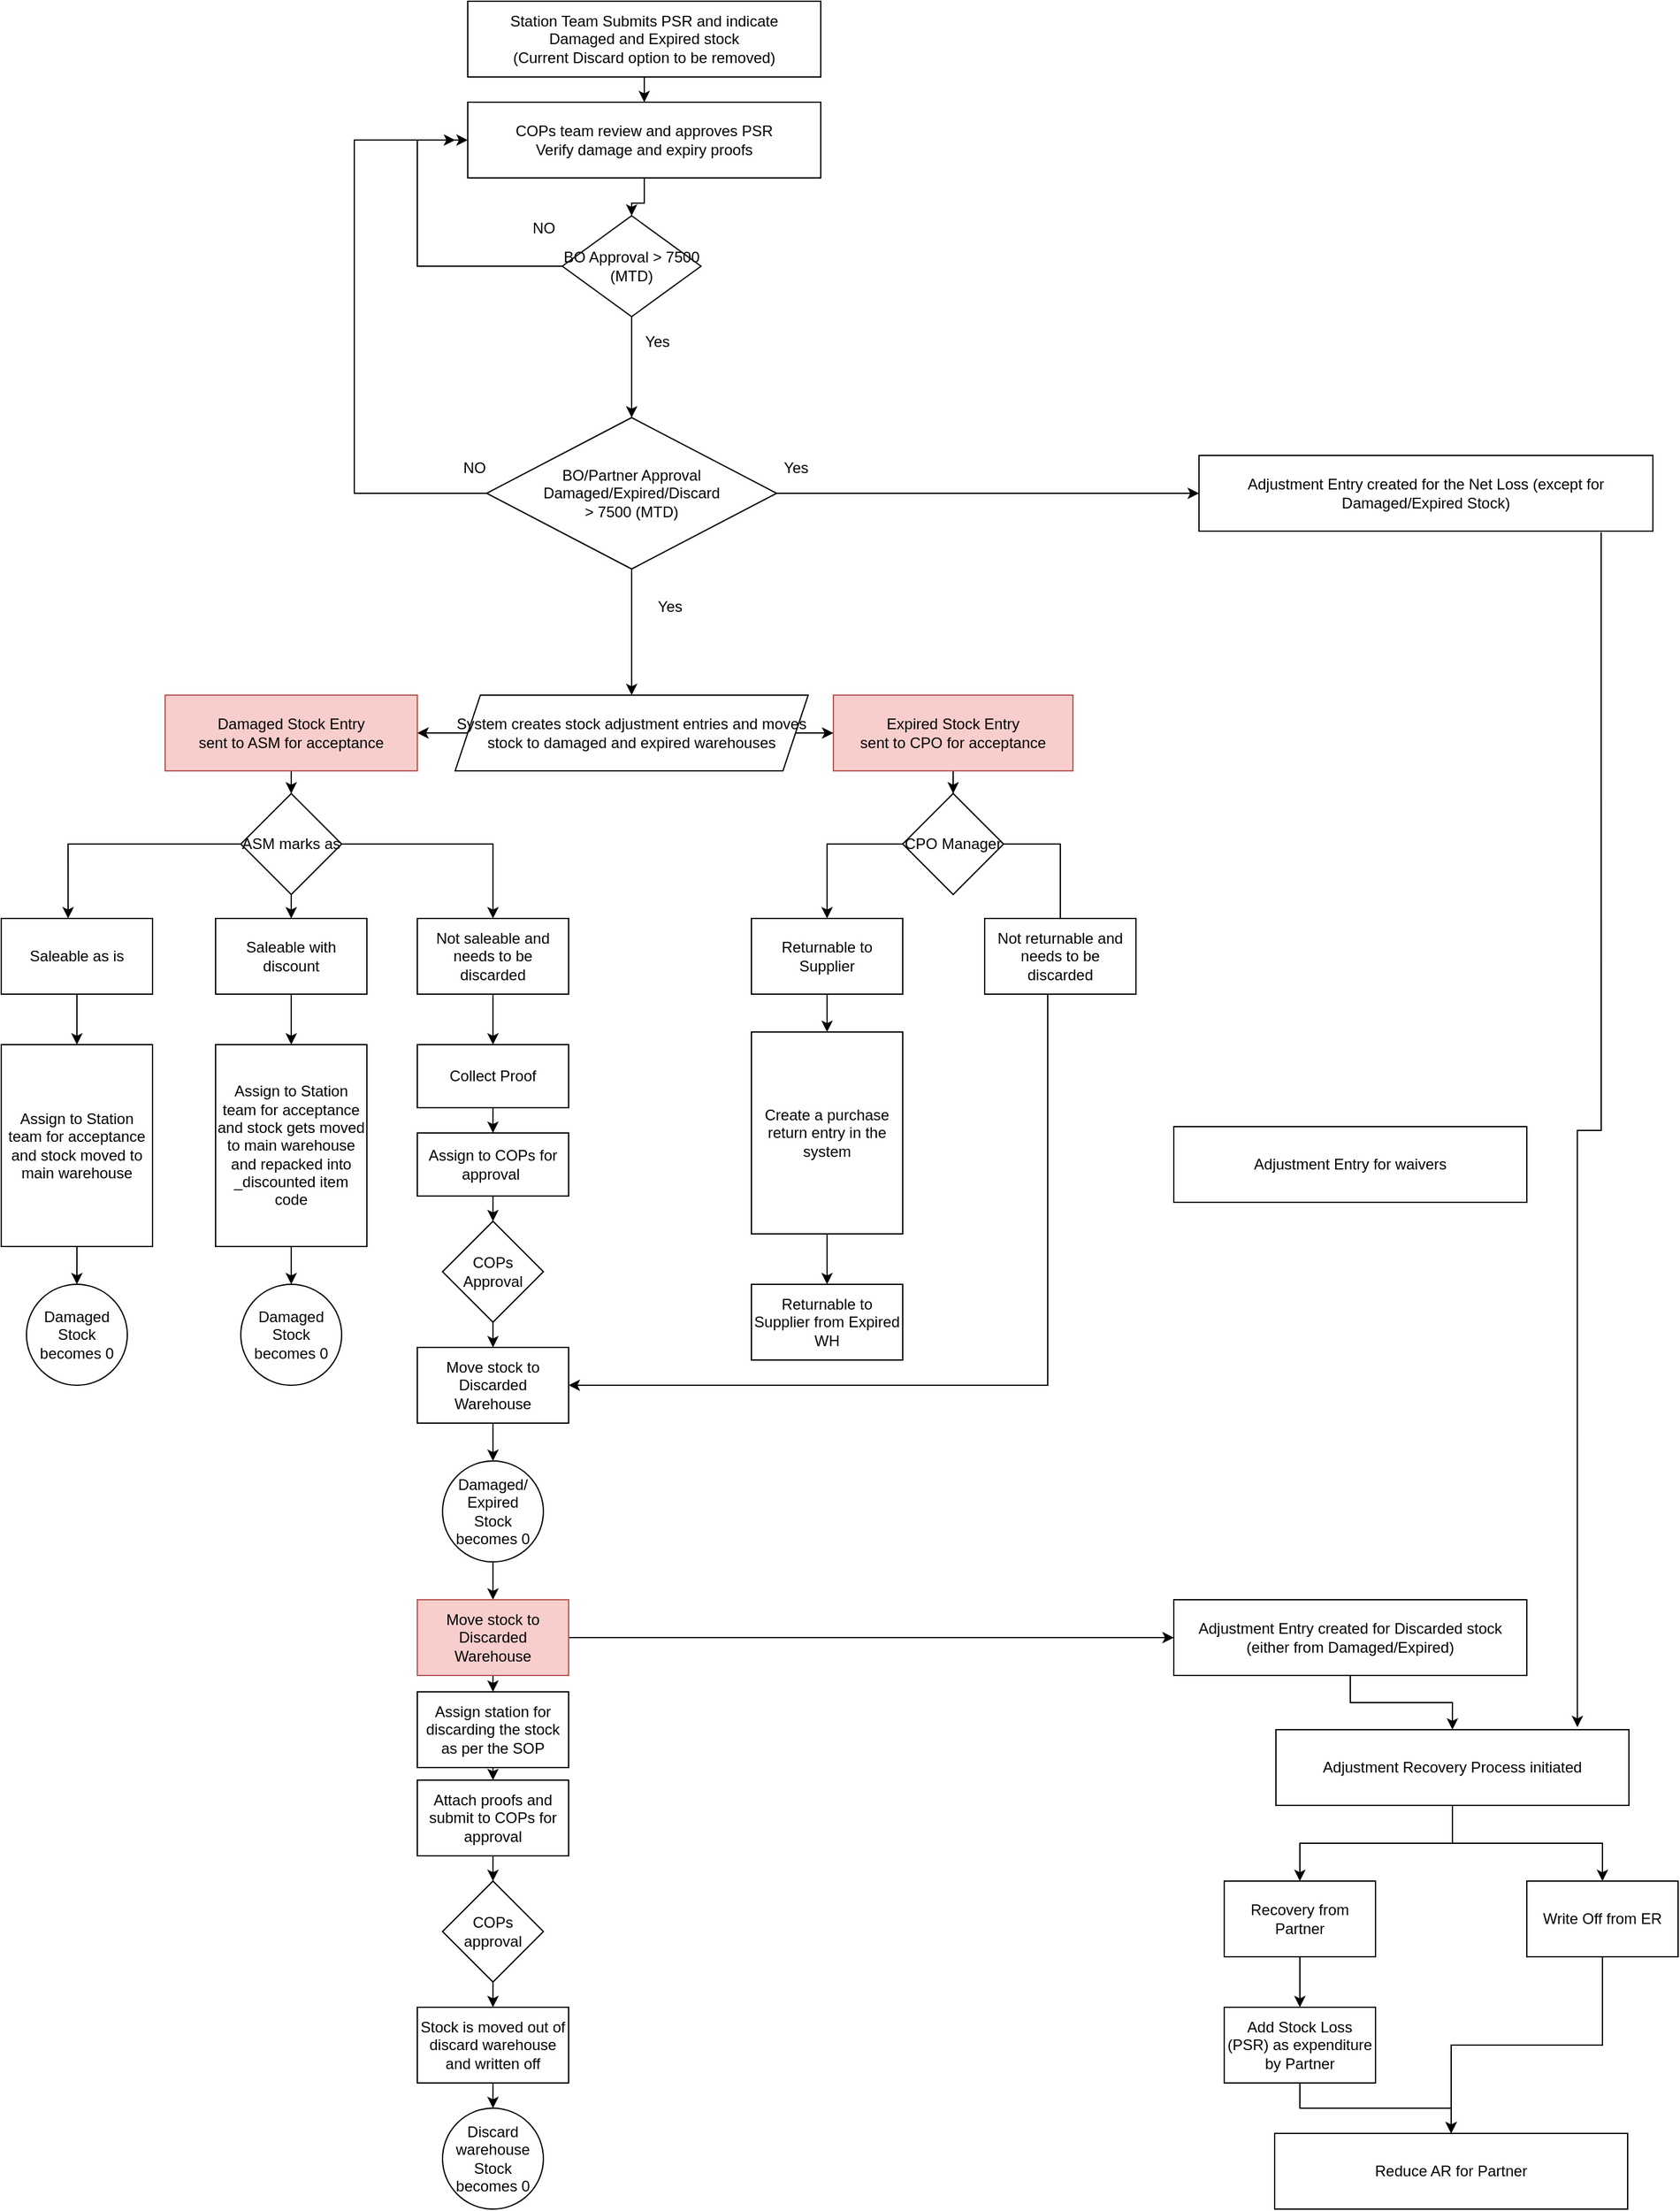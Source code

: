 <mxfile version="13.10.9" type="github">
  <diagram id="7ZArBG9hs-D-CvOzS3Go" name="Page-1">
    <mxGraphModel dx="2691" dy="763" grid="1" gridSize="10" guides="1" tooltips="1" connect="1" arrows="1" fold="1" page="1" pageScale="1" pageWidth="827" pageHeight="1169" math="0" shadow="0">
      <root>
        <mxCell id="0" />
        <mxCell id="1" parent="0" />
        <mxCell id="LiXJOZ6gmB5I6wu3kyD4-3" value="" style="edgeStyle=orthogonalEdgeStyle;rounded=0;orthogonalLoop=1;jettySize=auto;html=1;" parent="1" source="LiXJOZ6gmB5I6wu3kyD4-1" target="LiXJOZ6gmB5I6wu3kyD4-2" edge="1">
          <mxGeometry relative="1" as="geometry" />
        </mxCell>
        <mxCell id="LiXJOZ6gmB5I6wu3kyD4-1" value="Station Team Submits PSR and indicate&lt;br&gt;Damaged and Expired stock&lt;br&gt;(Current Discard option to be removed)" style="rounded=0;whiteSpace=wrap;html=1;" parent="1" vertex="1">
          <mxGeometry x="310" y="20" width="280" height="60" as="geometry" />
        </mxCell>
        <mxCell id="LiXJOZ6gmB5I6wu3kyD4-5" value="" style="edgeStyle=orthogonalEdgeStyle;rounded=0;orthogonalLoop=1;jettySize=auto;html=1;" parent="1" source="dZHpEq6wHDCrCsrzfRTZ-27" target="LiXJOZ6gmB5I6wu3kyD4-4" edge="1">
          <mxGeometry relative="1" as="geometry">
            <mxPoint x="425" y="560" as="sourcePoint" />
          </mxGeometry>
        </mxCell>
        <mxCell id="dZHpEq6wHDCrCsrzfRTZ-20" style="edgeStyle=orthogonalEdgeStyle;rounded=0;orthogonalLoop=1;jettySize=auto;html=1;exitX=1;exitY=0.5;exitDx=0;exitDy=0;entryX=0;entryY=0.5;entryDx=0;entryDy=0;" edge="1" parent="1" source="dZHpEq6wHDCrCsrzfRTZ-27" target="dZHpEq6wHDCrCsrzfRTZ-3">
          <mxGeometry relative="1" as="geometry" />
        </mxCell>
        <mxCell id="LiXJOZ6gmB5I6wu3kyD4-2" value="COPs team review and approves PSR&lt;br&gt;Verify damage and expiry proofs" style="whiteSpace=wrap;html=1;rounded=0;" parent="1" vertex="1">
          <mxGeometry x="310" y="100" width="280" height="60" as="geometry" />
        </mxCell>
        <mxCell id="LiXJOZ6gmB5I6wu3kyD4-9" value="" style="edgeStyle=orthogonalEdgeStyle;rounded=0;orthogonalLoop=1;jettySize=auto;html=1;" parent="1" source="LiXJOZ6gmB5I6wu3kyD4-4" target="LiXJOZ6gmB5I6wu3kyD4-8" edge="1">
          <mxGeometry relative="1" as="geometry" />
        </mxCell>
        <mxCell id="LiXJOZ6gmB5I6wu3kyD4-11" value="" style="edgeStyle=orthogonalEdgeStyle;rounded=0;orthogonalLoop=1;jettySize=auto;html=1;" parent="1" source="LiXJOZ6gmB5I6wu3kyD4-4" target="LiXJOZ6gmB5I6wu3kyD4-10" edge="1">
          <mxGeometry relative="1" as="geometry" />
        </mxCell>
        <mxCell id="LiXJOZ6gmB5I6wu3kyD4-4" value="System creates stock adjustment entries and moves stock to damaged and expired warehouses" style="shape=parallelogram;perimeter=parallelogramPerimeter;whiteSpace=wrap;html=1;fixedSize=1;rounded=0;" parent="1" vertex="1">
          <mxGeometry x="300" y="570" width="280" height="60" as="geometry" />
        </mxCell>
        <mxCell id="LiXJOZ6gmB5I6wu3kyD4-13" value="" style="edgeStyle=orthogonalEdgeStyle;rounded=0;orthogonalLoop=1;jettySize=auto;html=1;" parent="1" source="LiXJOZ6gmB5I6wu3kyD4-8" target="LiXJOZ6gmB5I6wu3kyD4-12" edge="1">
          <mxGeometry relative="1" as="geometry" />
        </mxCell>
        <mxCell id="LiXJOZ6gmB5I6wu3kyD4-8" value="Damaged Stock Entry&lt;br&gt;sent to ASM for acceptance" style="whiteSpace=wrap;html=1;rounded=0;fillColor=#f8cecc;strokeColor=#b85450;" parent="1" vertex="1">
          <mxGeometry x="70" y="570" width="200" height="60" as="geometry" />
        </mxCell>
        <mxCell id="LiXJOZ6gmB5I6wu3kyD4-35" value="" style="edgeStyle=orthogonalEdgeStyle;rounded=0;orthogonalLoop=1;jettySize=auto;html=1;" parent="1" source="LiXJOZ6gmB5I6wu3kyD4-10" target="LiXJOZ6gmB5I6wu3kyD4-34" edge="1">
          <mxGeometry relative="1" as="geometry" />
        </mxCell>
        <mxCell id="LiXJOZ6gmB5I6wu3kyD4-10" value="Expired Stock Entry&lt;br&gt;sent to CPO for acceptance" style="whiteSpace=wrap;html=1;rounded=0;fillColor=#f8cecc;strokeColor=#b85450;" parent="1" vertex="1">
          <mxGeometry x="600" y="570" width="190" height="60" as="geometry" />
        </mxCell>
        <mxCell id="LiXJOZ6gmB5I6wu3kyD4-16" value="" style="edgeStyle=orthogonalEdgeStyle;rounded=0;orthogonalLoop=1;jettySize=auto;html=1;entryX=0.442;entryY=0;entryDx=0;entryDy=0;entryPerimeter=0;" parent="1" source="LiXJOZ6gmB5I6wu3kyD4-12" target="LiXJOZ6gmB5I6wu3kyD4-15" edge="1">
          <mxGeometry relative="1" as="geometry" />
        </mxCell>
        <mxCell id="LiXJOZ6gmB5I6wu3kyD4-18" value="" style="edgeStyle=orthogonalEdgeStyle;rounded=0;orthogonalLoop=1;jettySize=auto;html=1;" parent="1" source="LiXJOZ6gmB5I6wu3kyD4-12" target="LiXJOZ6gmB5I6wu3kyD4-17" edge="1">
          <mxGeometry relative="1" as="geometry" />
        </mxCell>
        <mxCell id="LiXJOZ6gmB5I6wu3kyD4-20" value="" style="edgeStyle=orthogonalEdgeStyle;rounded=0;orthogonalLoop=1;jettySize=auto;html=1;" parent="1" source="LiXJOZ6gmB5I6wu3kyD4-12" target="LiXJOZ6gmB5I6wu3kyD4-19" edge="1">
          <mxGeometry relative="1" as="geometry" />
        </mxCell>
        <mxCell id="LiXJOZ6gmB5I6wu3kyD4-12" value="ASM marks as" style="rhombus;whiteSpace=wrap;html=1;" parent="1" vertex="1">
          <mxGeometry x="130" y="648" width="80" height="80" as="geometry" />
        </mxCell>
        <mxCell id="LiXJOZ6gmB5I6wu3kyD4-22" value="" style="edgeStyle=orthogonalEdgeStyle;rounded=0;orthogonalLoop=1;jettySize=auto;html=1;" parent="1" source="LiXJOZ6gmB5I6wu3kyD4-15" target="LiXJOZ6gmB5I6wu3kyD4-21" edge="1">
          <mxGeometry relative="1" as="geometry" />
        </mxCell>
        <mxCell id="LiXJOZ6gmB5I6wu3kyD4-15" value="Saleable as is" style="whiteSpace=wrap;html=1;" parent="1" vertex="1">
          <mxGeometry x="-60" y="747" width="120" height="60" as="geometry" />
        </mxCell>
        <mxCell id="LiXJOZ6gmB5I6wu3kyD4-24" value="" style="edgeStyle=orthogonalEdgeStyle;rounded=0;orthogonalLoop=1;jettySize=auto;html=1;" parent="1" source="LiXJOZ6gmB5I6wu3kyD4-17" target="LiXJOZ6gmB5I6wu3kyD4-23" edge="1">
          <mxGeometry relative="1" as="geometry" />
        </mxCell>
        <mxCell id="LiXJOZ6gmB5I6wu3kyD4-17" value="Saleable with discount" style="whiteSpace=wrap;html=1;" parent="1" vertex="1">
          <mxGeometry x="110" y="747" width="120" height="60" as="geometry" />
        </mxCell>
        <mxCell id="LiXJOZ6gmB5I6wu3kyD4-27" value="" style="edgeStyle=orthogonalEdgeStyle;rounded=0;orthogonalLoop=1;jettySize=auto;html=1;" parent="1" source="LiXJOZ6gmB5I6wu3kyD4-19" target="LiXJOZ6gmB5I6wu3kyD4-26" edge="1">
          <mxGeometry relative="1" as="geometry" />
        </mxCell>
        <mxCell id="LiXJOZ6gmB5I6wu3kyD4-19" value="Not saleable and needs to be discarded" style="whiteSpace=wrap;html=1;" parent="1" vertex="1">
          <mxGeometry x="270" y="747" width="120" height="60" as="geometry" />
        </mxCell>
        <mxCell id="LiXJOZ6gmB5I6wu3kyD4-47" value="" style="edgeStyle=orthogonalEdgeStyle;rounded=0;orthogonalLoop=1;jettySize=auto;html=1;" parent="1" source="LiXJOZ6gmB5I6wu3kyD4-21" target="LiXJOZ6gmB5I6wu3kyD4-46" edge="1">
          <mxGeometry relative="1" as="geometry" />
        </mxCell>
        <mxCell id="LiXJOZ6gmB5I6wu3kyD4-21" value="Assign to Station team for acceptance and stock moved to main warehouse" style="whiteSpace=wrap;html=1;" parent="1" vertex="1">
          <mxGeometry x="-60" y="847" width="120" height="160" as="geometry" />
        </mxCell>
        <mxCell id="LiXJOZ6gmB5I6wu3kyD4-49" value="" style="edgeStyle=orthogonalEdgeStyle;rounded=0;orthogonalLoop=1;jettySize=auto;html=1;" parent="1" source="LiXJOZ6gmB5I6wu3kyD4-23" target="LiXJOZ6gmB5I6wu3kyD4-48" edge="1">
          <mxGeometry relative="1" as="geometry" />
        </mxCell>
        <mxCell id="LiXJOZ6gmB5I6wu3kyD4-23" value="Assign to Station team for acceptance and stock gets moved to main warehouse and repacked into _discounted item code" style="whiteSpace=wrap;html=1;" parent="1" vertex="1">
          <mxGeometry x="110" y="847" width="120" height="160" as="geometry" />
        </mxCell>
        <mxCell id="LiXJOZ6gmB5I6wu3kyD4-29" style="edgeStyle=orthogonalEdgeStyle;rounded=0;orthogonalLoop=1;jettySize=auto;html=1;exitX=0.5;exitY=1;exitDx=0;exitDy=0;" parent="1" source="LiXJOZ6gmB5I6wu3kyD4-26" target="LiXJOZ6gmB5I6wu3kyD4-28" edge="1">
          <mxGeometry relative="1" as="geometry" />
        </mxCell>
        <mxCell id="LiXJOZ6gmB5I6wu3kyD4-26" value="Collect Proof" style="whiteSpace=wrap;html=1;" parent="1" vertex="1">
          <mxGeometry x="270" y="847" width="120" height="50" as="geometry" />
        </mxCell>
        <mxCell id="LiXJOZ6gmB5I6wu3kyD4-33" value="" style="edgeStyle=orthogonalEdgeStyle;rounded=0;orthogonalLoop=1;jettySize=auto;html=1;" parent="1" source="LiXJOZ6gmB5I6wu3kyD4-28" target="LiXJOZ6gmB5I6wu3kyD4-30" edge="1">
          <mxGeometry relative="1" as="geometry" />
        </mxCell>
        <mxCell id="LiXJOZ6gmB5I6wu3kyD4-28" value="Assign to COPs for approval&amp;nbsp;" style="whiteSpace=wrap;html=1;" parent="1" vertex="1">
          <mxGeometry x="270" y="917" width="120" height="50" as="geometry" />
        </mxCell>
        <mxCell id="LiXJOZ6gmB5I6wu3kyD4-32" value="" style="edgeStyle=orthogonalEdgeStyle;rounded=0;orthogonalLoop=1;jettySize=auto;html=1;" parent="1" source="LiXJOZ6gmB5I6wu3kyD4-30" target="LiXJOZ6gmB5I6wu3kyD4-31" edge="1">
          <mxGeometry relative="1" as="geometry" />
        </mxCell>
        <mxCell id="LiXJOZ6gmB5I6wu3kyD4-30" value="COPs Approval" style="rhombus;whiteSpace=wrap;html=1;" parent="1" vertex="1">
          <mxGeometry x="290" y="987" width="80" height="80" as="geometry" />
        </mxCell>
        <mxCell id="LiXJOZ6gmB5I6wu3kyD4-51" value="" style="edgeStyle=orthogonalEdgeStyle;rounded=0;orthogonalLoop=1;jettySize=auto;html=1;" parent="1" source="LiXJOZ6gmB5I6wu3kyD4-31" target="LiXJOZ6gmB5I6wu3kyD4-50" edge="1">
          <mxGeometry relative="1" as="geometry" />
        </mxCell>
        <mxCell id="LiXJOZ6gmB5I6wu3kyD4-31" value="Move stock to Discarded Warehouse" style="rounded=0;whiteSpace=wrap;html=1;" parent="1" vertex="1">
          <mxGeometry x="270" y="1087" width="120" height="60" as="geometry" />
        </mxCell>
        <mxCell id="LiXJOZ6gmB5I6wu3kyD4-38" style="edgeStyle=orthogonalEdgeStyle;rounded=0;orthogonalLoop=1;jettySize=auto;html=1;" parent="1" source="LiXJOZ6gmB5I6wu3kyD4-34" target="LiXJOZ6gmB5I6wu3kyD4-36" edge="1">
          <mxGeometry relative="1" as="geometry">
            <Array as="points">
              <mxPoint x="595" y="688" />
            </Array>
          </mxGeometry>
        </mxCell>
        <mxCell id="LiXJOZ6gmB5I6wu3kyD4-39" style="edgeStyle=orthogonalEdgeStyle;rounded=0;orthogonalLoop=1;jettySize=auto;html=1;entryX=0.5;entryY=0;entryDx=0;entryDy=0;" parent="1" source="LiXJOZ6gmB5I6wu3kyD4-34" target="LiXJOZ6gmB5I6wu3kyD4-37" edge="1">
          <mxGeometry relative="1" as="geometry">
            <Array as="points">
              <mxPoint x="780" y="688" />
              <mxPoint x="780" y="768" />
            </Array>
          </mxGeometry>
        </mxCell>
        <mxCell id="LiXJOZ6gmB5I6wu3kyD4-34" value="CPO Manager" style="rhombus;whiteSpace=wrap;html=1;" parent="1" vertex="1">
          <mxGeometry x="655" y="648" width="80" height="80" as="geometry" />
        </mxCell>
        <mxCell id="LiXJOZ6gmB5I6wu3kyD4-44" value="" style="edgeStyle=orthogonalEdgeStyle;rounded=0;orthogonalLoop=1;jettySize=auto;html=1;" parent="1" source="LiXJOZ6gmB5I6wu3kyD4-36" target="LiXJOZ6gmB5I6wu3kyD4-43" edge="1">
          <mxGeometry relative="1" as="geometry" />
        </mxCell>
        <mxCell id="LiXJOZ6gmB5I6wu3kyD4-36" value="Returnable to Supplier" style="rounded=0;whiteSpace=wrap;html=1;" parent="1" vertex="1">
          <mxGeometry x="535" y="747" width="120" height="60" as="geometry" />
        </mxCell>
        <mxCell id="LiXJOZ6gmB5I6wu3kyD4-45" style="edgeStyle=orthogonalEdgeStyle;rounded=0;orthogonalLoop=1;jettySize=auto;html=1;entryX=1;entryY=0.5;entryDx=0;entryDy=0;" parent="1" source="LiXJOZ6gmB5I6wu3kyD4-37" target="LiXJOZ6gmB5I6wu3kyD4-31" edge="1">
          <mxGeometry relative="1" as="geometry">
            <Array as="points">
              <mxPoint x="770" y="1117" />
            </Array>
          </mxGeometry>
        </mxCell>
        <mxCell id="LiXJOZ6gmB5I6wu3kyD4-37" value="Not returnable and needs to be discarded" style="rounded=0;whiteSpace=wrap;html=1;" parent="1" vertex="1">
          <mxGeometry x="720" y="747" width="120" height="60" as="geometry" />
        </mxCell>
        <mxCell id="dZHpEq6wHDCrCsrzfRTZ-34" value="" style="edgeStyle=orthogonalEdgeStyle;rounded=0;orthogonalLoop=1;jettySize=auto;html=1;" edge="1" parent="1" source="LiXJOZ6gmB5I6wu3kyD4-43" target="dZHpEq6wHDCrCsrzfRTZ-33">
          <mxGeometry relative="1" as="geometry" />
        </mxCell>
        <mxCell id="LiXJOZ6gmB5I6wu3kyD4-43" value="Create a purchase return entry in the system" style="whiteSpace=wrap;html=1;" parent="1" vertex="1">
          <mxGeometry x="535" y="837" width="120" height="160" as="geometry" />
        </mxCell>
        <mxCell id="LiXJOZ6gmB5I6wu3kyD4-46" value="Damaged Stock becomes 0" style="ellipse;whiteSpace=wrap;html=1;aspect=fixed;" parent="1" vertex="1">
          <mxGeometry x="-40" y="1037" width="80" height="80" as="geometry" />
        </mxCell>
        <mxCell id="LiXJOZ6gmB5I6wu3kyD4-48" value="Damaged Stock becomes 0" style="ellipse;whiteSpace=wrap;html=1;aspect=fixed;" parent="1" vertex="1">
          <mxGeometry x="130" y="1037" width="80" height="80" as="geometry" />
        </mxCell>
        <mxCell id="LiXJOZ6gmB5I6wu3kyD4-53" value="" style="edgeStyle=orthogonalEdgeStyle;rounded=0;orthogonalLoop=1;jettySize=auto;html=1;" parent="1" source="LiXJOZ6gmB5I6wu3kyD4-50" target="LiXJOZ6gmB5I6wu3kyD4-52" edge="1">
          <mxGeometry relative="1" as="geometry" />
        </mxCell>
        <mxCell id="LiXJOZ6gmB5I6wu3kyD4-50" value="Damaged/ Expired &lt;br&gt;Stock becomes 0" style="ellipse;whiteSpace=wrap;html=1;aspect=fixed;" parent="1" vertex="1">
          <mxGeometry x="290" y="1177" width="80" height="80" as="geometry" />
        </mxCell>
        <mxCell id="LiXJOZ6gmB5I6wu3kyD4-60" style="edgeStyle=orthogonalEdgeStyle;rounded=0;orthogonalLoop=1;jettySize=auto;html=1;exitX=0.5;exitY=1;exitDx=0;exitDy=0;" parent="1" source="LiXJOZ6gmB5I6wu3kyD4-52" target="LiXJOZ6gmB5I6wu3kyD4-54" edge="1">
          <mxGeometry relative="1" as="geometry" />
        </mxCell>
        <mxCell id="dZHpEq6wHDCrCsrzfRTZ-21" style="edgeStyle=orthogonalEdgeStyle;rounded=0;orthogonalLoop=1;jettySize=auto;html=1;" edge="1" parent="1" source="LiXJOZ6gmB5I6wu3kyD4-52" target="dZHpEq6wHDCrCsrzfRTZ-5">
          <mxGeometry relative="1" as="geometry" />
        </mxCell>
        <mxCell id="LiXJOZ6gmB5I6wu3kyD4-52" value="Move stock to Discarded Warehouse" style="rounded=0;whiteSpace=wrap;html=1;fillColor=#f8cecc;strokeColor=#b85450;" parent="1" vertex="1">
          <mxGeometry x="270" y="1287" width="120" height="60" as="geometry" />
        </mxCell>
        <mxCell id="LiXJOZ6gmB5I6wu3kyD4-61" style="edgeStyle=orthogonalEdgeStyle;rounded=0;orthogonalLoop=1;jettySize=auto;html=1;exitX=0.5;exitY=1;exitDx=0;exitDy=0;" parent="1" source="LiXJOZ6gmB5I6wu3kyD4-54" target="LiXJOZ6gmB5I6wu3kyD4-55" edge="1">
          <mxGeometry relative="1" as="geometry" />
        </mxCell>
        <mxCell id="LiXJOZ6gmB5I6wu3kyD4-54" value="Assign station for discarding the stock as per the SOP" style="rounded=0;whiteSpace=wrap;html=1;" parent="1" vertex="1">
          <mxGeometry x="270" y="1360" width="120" height="60" as="geometry" />
        </mxCell>
        <mxCell id="LiXJOZ6gmB5I6wu3kyD4-62" style="edgeStyle=orthogonalEdgeStyle;rounded=0;orthogonalLoop=1;jettySize=auto;html=1;exitX=0.5;exitY=1;exitDx=0;exitDy=0;" parent="1" source="LiXJOZ6gmB5I6wu3kyD4-55" target="LiXJOZ6gmB5I6wu3kyD4-56" edge="1">
          <mxGeometry relative="1" as="geometry" />
        </mxCell>
        <mxCell id="LiXJOZ6gmB5I6wu3kyD4-55" value="Attach proofs and submit to COPs for approval" style="rounded=0;whiteSpace=wrap;html=1;" parent="1" vertex="1">
          <mxGeometry x="270" y="1430" width="120" height="60" as="geometry" />
        </mxCell>
        <mxCell id="LiXJOZ6gmB5I6wu3kyD4-63" value="" style="edgeStyle=orthogonalEdgeStyle;rounded=0;orthogonalLoop=1;jettySize=auto;html=1;" parent="1" source="LiXJOZ6gmB5I6wu3kyD4-56" target="LiXJOZ6gmB5I6wu3kyD4-57" edge="1">
          <mxGeometry relative="1" as="geometry" />
        </mxCell>
        <mxCell id="LiXJOZ6gmB5I6wu3kyD4-56" value="COPs approval" style="rhombus;whiteSpace=wrap;html=1;" parent="1" vertex="1">
          <mxGeometry x="290" y="1510" width="80" height="80" as="geometry" />
        </mxCell>
        <mxCell id="LiXJOZ6gmB5I6wu3kyD4-59" value="" style="edgeStyle=orthogonalEdgeStyle;rounded=0;orthogonalLoop=1;jettySize=auto;html=1;" parent="1" source="LiXJOZ6gmB5I6wu3kyD4-57" target="LiXJOZ6gmB5I6wu3kyD4-58" edge="1">
          <mxGeometry relative="1" as="geometry" />
        </mxCell>
        <mxCell id="LiXJOZ6gmB5I6wu3kyD4-57" value="Stock is moved out of discard warehouse and written off" style="rounded=0;whiteSpace=wrap;html=1;" parent="1" vertex="1">
          <mxGeometry x="270" y="1610" width="120" height="60" as="geometry" />
        </mxCell>
        <mxCell id="LiXJOZ6gmB5I6wu3kyD4-58" value="Discard warehouse Stock becomes 0" style="ellipse;whiteSpace=wrap;html=1;aspect=fixed;" parent="1" vertex="1">
          <mxGeometry x="290" y="1690" width="80" height="80" as="geometry" />
        </mxCell>
        <mxCell id="dZHpEq6wHDCrCsrzfRTZ-8" style="edgeStyle=orthogonalEdgeStyle;rounded=0;orthogonalLoop=1;jettySize=auto;html=1;exitX=0.886;exitY=1.017;exitDx=0;exitDy=0;entryX=0.854;entryY=-0.033;entryDx=0;entryDy=0;exitPerimeter=0;entryPerimeter=0;" edge="1" parent="1" source="dZHpEq6wHDCrCsrzfRTZ-3" target="dZHpEq6wHDCrCsrzfRTZ-6">
          <mxGeometry relative="1" as="geometry" />
        </mxCell>
        <mxCell id="dZHpEq6wHDCrCsrzfRTZ-3" value="Adjustment Entry created for the Net Loss (except for Damaged/Expired Stock)" style="whiteSpace=wrap;html=1;rounded=0;" vertex="1" parent="1">
          <mxGeometry x="890" y="380" width="360" height="60" as="geometry" />
        </mxCell>
        <mxCell id="dZHpEq6wHDCrCsrzfRTZ-7" value="" style="edgeStyle=orthogonalEdgeStyle;rounded=0;orthogonalLoop=1;jettySize=auto;html=1;" edge="1" parent="1" source="dZHpEq6wHDCrCsrzfRTZ-5" target="dZHpEq6wHDCrCsrzfRTZ-6">
          <mxGeometry relative="1" as="geometry" />
        </mxCell>
        <mxCell id="dZHpEq6wHDCrCsrzfRTZ-5" value="Adjustment Entry created for Discarded stock (either from Damaged/Expired)" style="whiteSpace=wrap;html=1;rounded=0;" vertex="1" parent="1">
          <mxGeometry x="870" y="1287" width="280" height="60" as="geometry" />
        </mxCell>
        <mxCell id="dZHpEq6wHDCrCsrzfRTZ-10" value="" style="edgeStyle=orthogonalEdgeStyle;rounded=0;orthogonalLoop=1;jettySize=auto;html=1;" edge="1" parent="1" source="dZHpEq6wHDCrCsrzfRTZ-6" target="dZHpEq6wHDCrCsrzfRTZ-9">
          <mxGeometry relative="1" as="geometry" />
        </mxCell>
        <mxCell id="dZHpEq6wHDCrCsrzfRTZ-6" value="Adjustment Recovery Process initiated" style="whiteSpace=wrap;html=1;rounded=0;" vertex="1" parent="1">
          <mxGeometry x="951" y="1390" width="280" height="60" as="geometry" />
        </mxCell>
        <mxCell id="dZHpEq6wHDCrCsrzfRTZ-15" value="" style="edgeStyle=orthogonalEdgeStyle;rounded=0;orthogonalLoop=1;jettySize=auto;html=1;" edge="1" parent="1" source="dZHpEq6wHDCrCsrzfRTZ-9" target="dZHpEq6wHDCrCsrzfRTZ-13">
          <mxGeometry relative="1" as="geometry" />
        </mxCell>
        <mxCell id="dZHpEq6wHDCrCsrzfRTZ-9" value="Recovery from Partner" style="whiteSpace=wrap;html=1;rounded=0;" vertex="1" parent="1">
          <mxGeometry x="910" y="1510" width="120" height="60" as="geometry" />
        </mxCell>
        <mxCell id="dZHpEq6wHDCrCsrzfRTZ-19" style="edgeStyle=orthogonalEdgeStyle;rounded=0;orthogonalLoop=1;jettySize=auto;html=1;" edge="1" parent="1" source="dZHpEq6wHDCrCsrzfRTZ-11" target="dZHpEq6wHDCrCsrzfRTZ-17">
          <mxGeometry relative="1" as="geometry" />
        </mxCell>
        <mxCell id="dZHpEq6wHDCrCsrzfRTZ-11" value="Write Off from ER" style="whiteSpace=wrap;html=1;rounded=0;" vertex="1" parent="1">
          <mxGeometry x="1150" y="1510" width="120" height="60" as="geometry" />
        </mxCell>
        <mxCell id="dZHpEq6wHDCrCsrzfRTZ-12" value="" style="edgeStyle=orthogonalEdgeStyle;rounded=0;orthogonalLoop=1;jettySize=auto;html=1;entryX=0.5;entryY=0;entryDx=0;entryDy=0;exitX=0.5;exitY=1;exitDx=0;exitDy=0;" edge="1" parent="1" source="dZHpEq6wHDCrCsrzfRTZ-6" target="dZHpEq6wHDCrCsrzfRTZ-11">
          <mxGeometry relative="1" as="geometry">
            <mxPoint x="1101" y="1460" as="sourcePoint" />
            <mxPoint x="980" y="1520" as="targetPoint" />
          </mxGeometry>
        </mxCell>
        <mxCell id="dZHpEq6wHDCrCsrzfRTZ-18" value="" style="edgeStyle=orthogonalEdgeStyle;rounded=0;orthogonalLoop=1;jettySize=auto;html=1;" edge="1" parent="1" source="dZHpEq6wHDCrCsrzfRTZ-13" target="dZHpEq6wHDCrCsrzfRTZ-17">
          <mxGeometry relative="1" as="geometry" />
        </mxCell>
        <mxCell id="dZHpEq6wHDCrCsrzfRTZ-13" value="Add Stock Loss (PSR) as expenditure by Partner" style="whiteSpace=wrap;html=1;rounded=0;" vertex="1" parent="1">
          <mxGeometry x="910" y="1610" width="120" height="60" as="geometry" />
        </mxCell>
        <mxCell id="dZHpEq6wHDCrCsrzfRTZ-17" value="Reduce AR for Partner" style="whiteSpace=wrap;html=1;rounded=0;" vertex="1" parent="1">
          <mxGeometry x="950" y="1710" width="280" height="60" as="geometry" />
        </mxCell>
        <mxCell id="dZHpEq6wHDCrCsrzfRTZ-31" style="edgeStyle=orthogonalEdgeStyle;rounded=0;orthogonalLoop=1;jettySize=auto;html=1;entryX=0.5;entryY=0;entryDx=0;entryDy=0;" edge="1" parent="1" source="dZHpEq6wHDCrCsrzfRTZ-22" target="dZHpEq6wHDCrCsrzfRTZ-27">
          <mxGeometry relative="1" as="geometry" />
        </mxCell>
        <mxCell id="dZHpEq6wHDCrCsrzfRTZ-22" value="BO Approval &amp;gt; 7500 (MTD)" style="rhombus;whiteSpace=wrap;html=1;" vertex="1" parent="1">
          <mxGeometry x="385" y="190" width="110" height="80" as="geometry" />
        </mxCell>
        <mxCell id="dZHpEq6wHDCrCsrzfRTZ-23" value="" style="edgeStyle=orthogonalEdgeStyle;rounded=0;orthogonalLoop=1;jettySize=auto;html=1;" edge="1" parent="1" source="LiXJOZ6gmB5I6wu3kyD4-2" target="dZHpEq6wHDCrCsrzfRTZ-22">
          <mxGeometry relative="1" as="geometry">
            <mxPoint x="450" y="160" as="sourcePoint" />
            <mxPoint x="450" y="260" as="targetPoint" />
          </mxGeometry>
        </mxCell>
        <mxCell id="dZHpEq6wHDCrCsrzfRTZ-24" value="Yes" style="text;html=1;resizable=0;autosize=1;align=center;verticalAlign=middle;points=[];fillColor=none;strokeColor=none;rounded=0;" vertex="1" parent="1">
          <mxGeometry x="550" y="380" width="40" height="20" as="geometry" />
        </mxCell>
        <mxCell id="dZHpEq6wHDCrCsrzfRTZ-25" style="edgeStyle=orthogonalEdgeStyle;rounded=0;orthogonalLoop=1;jettySize=auto;html=1;exitX=0;exitY=0.5;exitDx=0;exitDy=0;entryX=0;entryY=0.5;entryDx=0;entryDy=0;" edge="1" parent="1" source="dZHpEq6wHDCrCsrzfRTZ-22" target="LiXJOZ6gmB5I6wu3kyD4-2">
          <mxGeometry relative="1" as="geometry">
            <mxPoint x="500" y="220" as="sourcePoint" />
            <mxPoint x="300" y="130" as="targetPoint" />
            <Array as="points">
              <mxPoint x="270" y="230" />
              <mxPoint x="270" y="130" />
            </Array>
          </mxGeometry>
        </mxCell>
        <mxCell id="dZHpEq6wHDCrCsrzfRTZ-26" value="NO" style="text;html=1;resizable=0;autosize=1;align=center;verticalAlign=middle;points=[];fillColor=none;strokeColor=none;rounded=0;" vertex="1" parent="1">
          <mxGeometry x="355" y="190" width="30" height="20" as="geometry" />
        </mxCell>
        <mxCell id="dZHpEq6wHDCrCsrzfRTZ-27" value="BO/Partner Approval &lt;br&gt;Damaged/Expired/Discard&lt;br&gt;&amp;gt; 7500 (MTD)" style="rhombus;whiteSpace=wrap;html=1;" vertex="1" parent="1">
          <mxGeometry x="325" y="350" width="230" height="120" as="geometry" />
        </mxCell>
        <mxCell id="dZHpEq6wHDCrCsrzfRTZ-28" style="edgeStyle=orthogonalEdgeStyle;rounded=0;orthogonalLoop=1;jettySize=auto;html=1;exitX=0;exitY=0.5;exitDx=0;exitDy=0;" edge="1" parent="1" source="dZHpEq6wHDCrCsrzfRTZ-27">
          <mxGeometry relative="1" as="geometry">
            <mxPoint x="395" y="240" as="sourcePoint" />
            <mxPoint x="300" y="130" as="targetPoint" />
            <Array as="points">
              <mxPoint x="220" y="410" />
              <mxPoint x="220" y="130" />
            </Array>
          </mxGeometry>
        </mxCell>
        <mxCell id="dZHpEq6wHDCrCsrzfRTZ-29" value="Yes" style="text;html=1;resizable=0;autosize=1;align=center;verticalAlign=middle;points=[];fillColor=none;strokeColor=none;rounded=0;" vertex="1" parent="1">
          <mxGeometry x="450" y="490" width="40" height="20" as="geometry" />
        </mxCell>
        <mxCell id="dZHpEq6wHDCrCsrzfRTZ-30" value="NO" style="text;html=1;resizable=0;autosize=1;align=center;verticalAlign=middle;points=[];fillColor=none;strokeColor=none;rounded=0;" vertex="1" parent="1">
          <mxGeometry x="300" y="380" width="30" height="20" as="geometry" />
        </mxCell>
        <mxCell id="dZHpEq6wHDCrCsrzfRTZ-32" value="Yes" style="text;html=1;resizable=0;autosize=1;align=center;verticalAlign=middle;points=[];fillColor=none;strokeColor=none;rounded=0;" vertex="1" parent="1">
          <mxGeometry x="440" y="280" width="40" height="20" as="geometry" />
        </mxCell>
        <mxCell id="dZHpEq6wHDCrCsrzfRTZ-33" value="Returnable to Supplier from Expired WH" style="rounded=0;whiteSpace=wrap;html=1;" vertex="1" parent="1">
          <mxGeometry x="535" y="1037" width="120" height="60" as="geometry" />
        </mxCell>
        <mxCell id="dZHpEq6wHDCrCsrzfRTZ-35" value="Adjustment Entry for waivers" style="whiteSpace=wrap;html=1;rounded=0;" vertex="1" parent="1">
          <mxGeometry x="870" y="912" width="280" height="60" as="geometry" />
        </mxCell>
      </root>
    </mxGraphModel>
  </diagram>
</mxfile>
